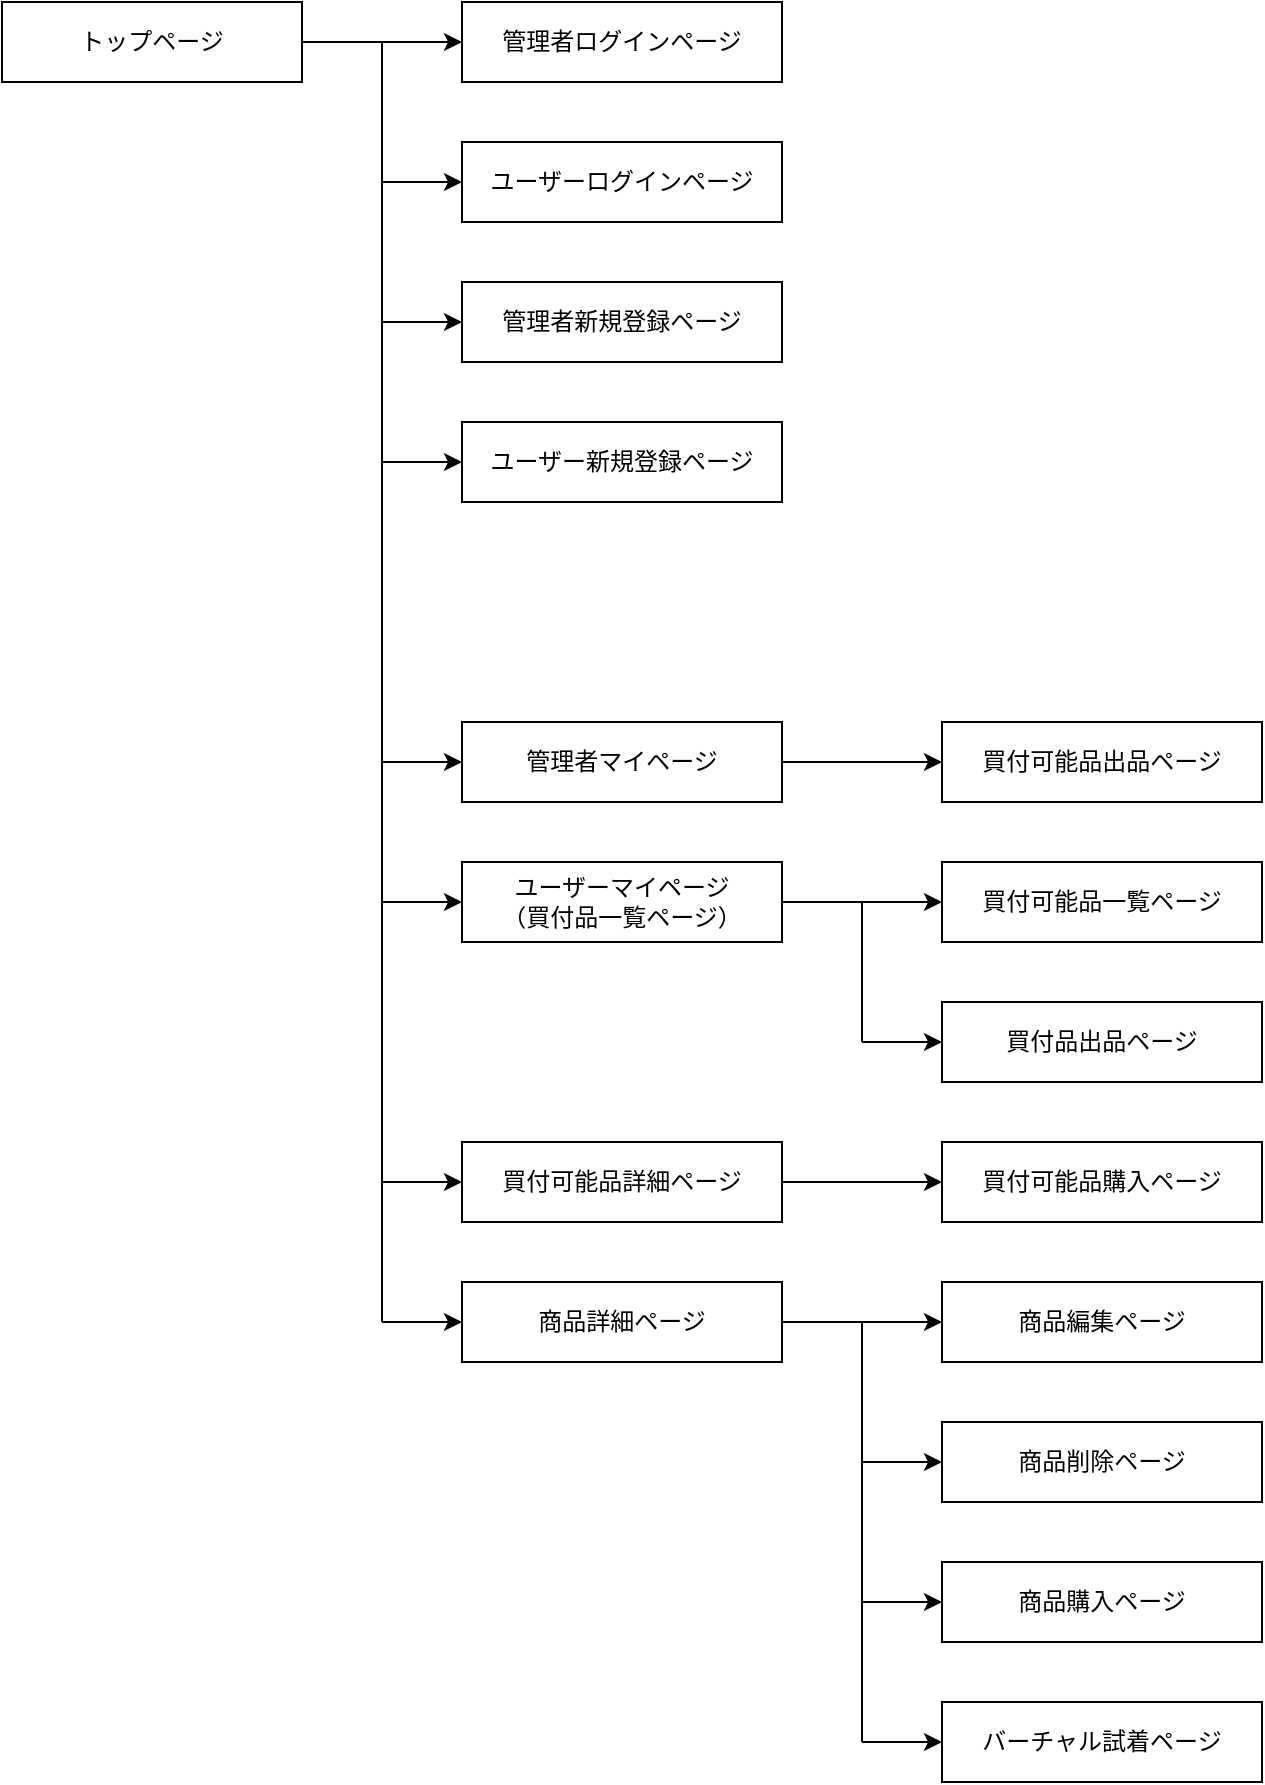 <mxfile>
    <diagram id="yrEnSp0HsiIsARvUnmrg" name="ページ1">
        <mxGraphModel dx="1387" dy="1107" grid="1" gridSize="10" guides="1" tooltips="1" connect="1" arrows="1" fold="1" page="1" pageScale="1" pageWidth="827" pageHeight="1169" math="0" shadow="0">
            <root>
                <mxCell id="0"/>
                <mxCell id="1" parent="0"/>
                <mxCell id="23" value="" style="edgeStyle=none;html=1;" parent="1" source="3" target="10" edge="1">
                    <mxGeometry relative="1" as="geometry"/>
                </mxCell>
                <mxCell id="3" value="トップページ" style="whiteSpace=wrap;html=1;align=center;" parent="1" vertex="1">
                    <mxGeometry x="90" y="80" width="150" height="40" as="geometry"/>
                </mxCell>
                <mxCell id="7" value="" style="endArrow=none;html=1;rounded=0;" parent="1" edge="1">
                    <mxGeometry relative="1" as="geometry">
                        <mxPoint x="280" y="100" as="sourcePoint"/>
                        <mxPoint x="280" y="740" as="targetPoint"/>
                    </mxGeometry>
                </mxCell>
                <mxCell id="10" value="管理者ログインページ" style="whiteSpace=wrap;html=1;align=center;" parent="1" vertex="1">
                    <mxGeometry x="320" y="80" width="160" height="40" as="geometry"/>
                </mxCell>
                <mxCell id="11" value="ユーザーログインページ" style="whiteSpace=wrap;html=1;align=center;" parent="1" vertex="1">
                    <mxGeometry x="320" y="150" width="160" height="40" as="geometry"/>
                </mxCell>
                <mxCell id="12" value="管理者新規登録ページ" style="whiteSpace=wrap;html=1;align=center;" parent="1" vertex="1">
                    <mxGeometry x="320" y="220" width="160" height="40" as="geometry"/>
                </mxCell>
                <mxCell id="13" value="ユーザー新規登録ページ" style="whiteSpace=wrap;html=1;align=center;" parent="1" vertex="1">
                    <mxGeometry x="320" y="290" width="160" height="40" as="geometry"/>
                </mxCell>
                <mxCell id="14" value="管理者マイページ" style="whiteSpace=wrap;html=1;align=center;" parent="1" vertex="1">
                    <mxGeometry x="320" y="440" width="160" height="40" as="geometry"/>
                </mxCell>
                <mxCell id="15" value="ユーザーマイページ&lt;br&gt;（買付品一覧ページ）" style="whiteSpace=wrap;html=1;align=center;" parent="1" vertex="1">
                    <mxGeometry x="320" y="510" width="160" height="40" as="geometry"/>
                </mxCell>
                <mxCell id="16" value="商品詳細ページ" style="whiteSpace=wrap;html=1;align=center;" parent="1" vertex="1">
                    <mxGeometry x="320" y="720" width="160" height="40" as="geometry"/>
                </mxCell>
                <mxCell id="17" value="買付可能品出品ページ" style="whiteSpace=wrap;html=1;align=center;" parent="1" vertex="1">
                    <mxGeometry x="560" y="440" width="160" height="40" as="geometry"/>
                </mxCell>
                <mxCell id="43" value="" style="edgeStyle=none;html=1;" parent="1" target="42" edge="1">
                    <mxGeometry relative="1" as="geometry">
                        <mxPoint x="280" y="670" as="sourcePoint"/>
                    </mxGeometry>
                </mxCell>
                <mxCell id="18" value="買付可能品一覧ページ" style="whiteSpace=wrap;html=1;align=center;" parent="1" vertex="1">
                    <mxGeometry x="560" y="510" width="160" height="40" as="geometry"/>
                </mxCell>
                <mxCell id="19" value="商品編集ページ" style="whiteSpace=wrap;html=1;align=center;" parent="1" vertex="1">
                    <mxGeometry x="560" y="720" width="160" height="40" as="geometry"/>
                </mxCell>
                <mxCell id="20" value="商品削除ページ" style="whiteSpace=wrap;html=1;align=center;" parent="1" vertex="1">
                    <mxGeometry x="560" y="790" width="160" height="40" as="geometry"/>
                </mxCell>
                <mxCell id="21" value="商品購入ページ" style="whiteSpace=wrap;html=1;align=center;" parent="1" vertex="1">
                    <mxGeometry x="560" y="860" width="160" height="40" as="geometry"/>
                </mxCell>
                <mxCell id="25" value="" style="edgeStyle=none;html=1;" parent="1" edge="1">
                    <mxGeometry relative="1" as="geometry">
                        <mxPoint x="280" y="170" as="sourcePoint"/>
                        <mxPoint x="320" y="170" as="targetPoint"/>
                    </mxGeometry>
                </mxCell>
                <mxCell id="26" value="買付品出品ページ" style="whiteSpace=wrap;html=1;align=center;" parent="1" vertex="1">
                    <mxGeometry x="560" y="580" width="160" height="40" as="geometry"/>
                </mxCell>
                <mxCell id="28" value="" style="edgeStyle=none;html=1;" parent="1" edge="1">
                    <mxGeometry relative="1" as="geometry">
                        <mxPoint x="280" y="240" as="sourcePoint"/>
                        <mxPoint x="320" y="240" as="targetPoint"/>
                    </mxGeometry>
                </mxCell>
                <mxCell id="30" value="" style="edgeStyle=none;html=1;entryX=0;entryY=0.5;entryDx=0;entryDy=0;" parent="1" target="13" edge="1">
                    <mxGeometry relative="1" as="geometry">
                        <mxPoint x="280" y="310" as="sourcePoint"/>
                        <mxPoint x="330" y="300" as="targetPoint"/>
                    </mxGeometry>
                </mxCell>
                <mxCell id="31" value="" style="edgeStyle=none;html=1;" parent="1" edge="1">
                    <mxGeometry relative="1" as="geometry">
                        <mxPoint x="280" y="460" as="sourcePoint"/>
                        <mxPoint x="320" y="460" as="targetPoint"/>
                    </mxGeometry>
                </mxCell>
                <mxCell id="32" value="" style="edgeStyle=none;html=1;entryX=0;entryY=0.5;entryDx=0;entryDy=0;" parent="1" target="15" edge="1">
                    <mxGeometry relative="1" as="geometry">
                        <mxPoint x="280" y="530" as="sourcePoint"/>
                        <mxPoint x="330" y="540" as="targetPoint"/>
                    </mxGeometry>
                </mxCell>
                <mxCell id="33" value="" style="edgeStyle=none;html=1;" parent="1" edge="1">
                    <mxGeometry relative="1" as="geometry">
                        <mxPoint x="280" y="740" as="sourcePoint"/>
                        <mxPoint x="320" y="740" as="targetPoint"/>
                    </mxGeometry>
                </mxCell>
                <mxCell id="34" value="" style="edgeStyle=none;html=1;exitX=1;exitY=0.5;exitDx=0;exitDy=0;entryX=0;entryY=0.5;entryDx=0;entryDy=0;" parent="1" source="14" target="17" edge="1">
                    <mxGeometry relative="1" as="geometry">
                        <mxPoint x="490" y="470" as="sourcePoint"/>
                        <mxPoint x="530" y="470" as="targetPoint"/>
                    </mxGeometry>
                </mxCell>
                <mxCell id="35" value="" style="edgeStyle=none;html=1;exitX=1;exitY=0.5;exitDx=0;exitDy=0;entryX=0;entryY=0.5;entryDx=0;entryDy=0;" parent="1" source="15" target="18" edge="1">
                    <mxGeometry relative="1" as="geometry">
                        <mxPoint x="510" y="540" as="sourcePoint"/>
                        <mxPoint x="550" y="540" as="targetPoint"/>
                    </mxGeometry>
                </mxCell>
                <mxCell id="36" value="" style="endArrow=none;html=1;rounded=0;" parent="1" edge="1">
                    <mxGeometry relative="1" as="geometry">
                        <mxPoint x="520" y="530" as="sourcePoint"/>
                        <mxPoint x="520" y="600" as="targetPoint"/>
                    </mxGeometry>
                </mxCell>
                <mxCell id="37" value="" style="edgeStyle=none;html=1;" parent="1" edge="1">
                    <mxGeometry relative="1" as="geometry">
                        <mxPoint x="520" y="600" as="sourcePoint"/>
                        <mxPoint x="560" y="600" as="targetPoint"/>
                    </mxGeometry>
                </mxCell>
                <mxCell id="38" value="" style="edgeStyle=none;html=1;exitX=1;exitY=0.5;exitDx=0;exitDy=0;" parent="1" source="16" edge="1">
                    <mxGeometry relative="1" as="geometry">
                        <mxPoint x="510" y="740" as="sourcePoint"/>
                        <mxPoint x="560" y="740" as="targetPoint"/>
                    </mxGeometry>
                </mxCell>
                <mxCell id="39" value="" style="endArrow=none;html=1;rounded=0;" parent="1" edge="1">
                    <mxGeometry relative="1" as="geometry">
                        <mxPoint x="520" y="740" as="sourcePoint"/>
                        <mxPoint x="520" y="950" as="targetPoint"/>
                    </mxGeometry>
                </mxCell>
                <mxCell id="40" value="" style="edgeStyle=none;html=1;" parent="1" edge="1">
                    <mxGeometry relative="1" as="geometry">
                        <mxPoint x="520" y="810" as="sourcePoint"/>
                        <mxPoint x="560" y="810" as="targetPoint"/>
                    </mxGeometry>
                </mxCell>
                <mxCell id="41" value="" style="edgeStyle=none;html=1;" parent="1" edge="1">
                    <mxGeometry relative="1" as="geometry">
                        <mxPoint x="520" y="880" as="sourcePoint"/>
                        <mxPoint x="560" y="880" as="targetPoint"/>
                    </mxGeometry>
                </mxCell>
                <mxCell id="45" value="" style="edgeStyle=none;html=1;" parent="1" source="42" target="44" edge="1">
                    <mxGeometry relative="1" as="geometry"/>
                </mxCell>
                <mxCell id="42" value="買付可能品詳細ページ" style="whiteSpace=wrap;html=1;align=center;" parent="1" vertex="1">
                    <mxGeometry x="320" y="650" width="160" height="40" as="geometry"/>
                </mxCell>
                <mxCell id="44" value="買付可能品購入ページ" style="whiteSpace=wrap;html=1;align=center;" parent="1" vertex="1">
                    <mxGeometry x="560" y="650" width="160" height="40" as="geometry"/>
                </mxCell>
                <mxCell id="46" value="バーチャル試着ページ" style="whiteSpace=wrap;html=1;align=center;" parent="1" vertex="1">
                    <mxGeometry x="560" y="930" width="160" height="40" as="geometry"/>
                </mxCell>
                <mxCell id="47" value="" style="edgeStyle=none;html=1;" parent="1" edge="1">
                    <mxGeometry relative="1" as="geometry">
                        <mxPoint x="520" y="950" as="sourcePoint"/>
                        <mxPoint x="560" y="950" as="targetPoint"/>
                    </mxGeometry>
                </mxCell>
            </root>
        </mxGraphModel>
    </diagram>
</mxfile>